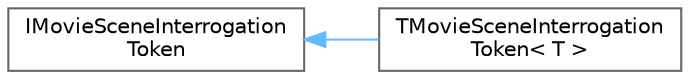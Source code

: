digraph "Graphical Class Hierarchy"
{
 // INTERACTIVE_SVG=YES
 // LATEX_PDF_SIZE
  bgcolor="transparent";
  edge [fontname=Helvetica,fontsize=10,labelfontname=Helvetica,labelfontsize=10];
  node [fontname=Helvetica,fontsize=10,shape=box,height=0.2,width=0.4];
  rankdir="LR";
  Node0 [id="Node000000",label="IMovieSceneInterrogation\lToken",height=0.2,width=0.4,color="grey40", fillcolor="white", style="filled",URL="$da/dcc/structIMovieSceneInterrogationToken.html",tooltip="Tokens that are stored in FMovieSceneInterrogationData."];
  Node0 -> Node1 [id="edge5500_Node000000_Node000001",dir="back",color="steelblue1",style="solid",tooltip=" "];
  Node1 [id="Node000001",label="TMovieSceneInterrogation\lToken\< T \>",height=0.2,width=0.4,color="grey40", fillcolor="white", style="filled",URL="$d7/ddd/structTMovieSceneInterrogationToken.html",tooltip=" "];
}
